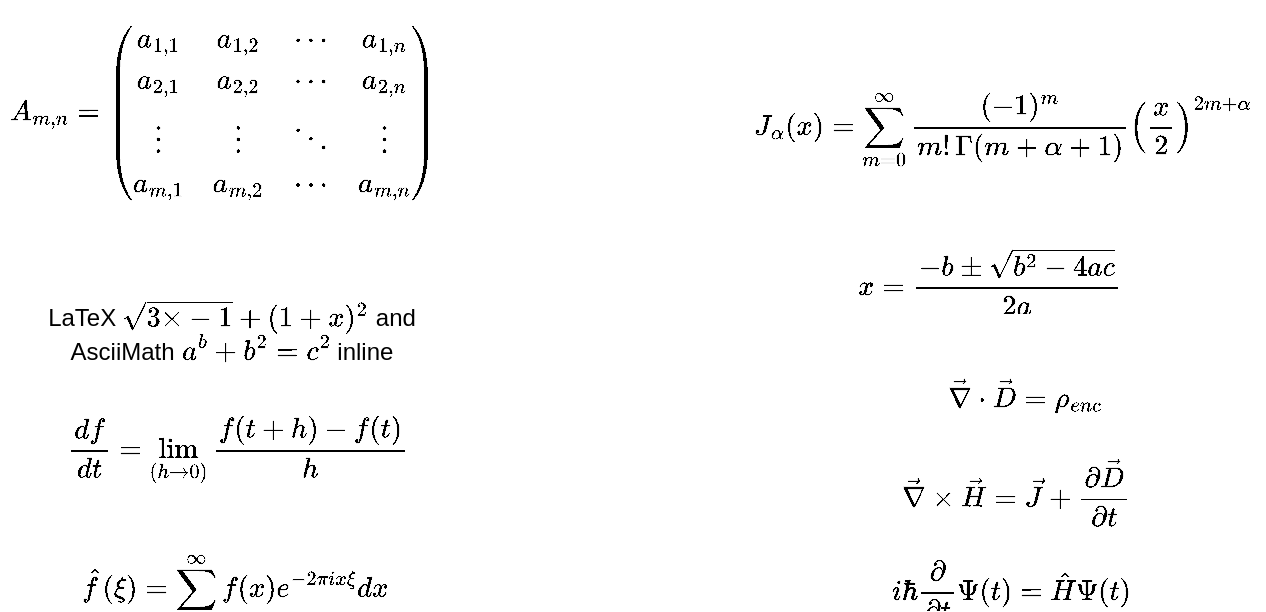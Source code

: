 <mxfile version="24.7.6" pages="2">
  <diagram id="a9znrrOaXq6VeTC_16L9" name="第 1 页">
    <mxGraphModel dx="1026" dy="503" grid="1" gridSize="10" guides="1" tooltips="1" connect="1" arrows="1" fold="0" page="1" pageScale="1" pageWidth="826" pageHeight="1169" background="none" math="1" shadow="0">
      <root>
        <mxCell id="0" />
        <mxCell id="1" parent="0" />
        <mxCell id="2" value="$$A_{m,n} =&#xa; \begin{pmatrix}&#xa;  a_{1,1} &amp; a_{1,2} &amp; \cdots &amp; a_{1,n} \\&#xa;  a_{2,1} &amp; a_{2,2} &amp; \cdots &amp; a_{2,n} \\&#xa;  \vdots  &amp; \vdots  &amp; \ddots &amp; \vdots  \\&#xa;  a_{m,1} &amp; a_{m,2} &amp; \cdots &amp; a_{m,n}&#xa; \end{pmatrix}$$" style="text;html=1;spacing=5;spacingTop=-10;whiteSpace=wrap;overflow=hidden;fillColor=none;strokeColor=none;shadow=0;rounded=0;verticalAlign=middle" parent="1" vertex="1">
          <mxGeometry x="68" y="60" width="232" height="102" as="geometry" />
        </mxCell>
        <mxCell id="5" value="$$J_\alpha(x) = \sum\limits_{m=0}^\infty \frac{(-1)^m}{m! \, \Gamma(m + \alpha + 1)}{\left({\frac{x}{2}}\right)}^{2 m + \alpha}$$" style="text;html=1;spacing=5;spacingTop=-10;whiteSpace=wrap;overflow=hidden;fillColor=none;strokeColor=none;shadow=0;rounded=0;verticalAlign=middle" parent="1" vertex="1">
          <mxGeometry x="440" y="92" width="260" height="64" as="geometry" />
        </mxCell>
        <mxCell id="8" value="`x = (-b +- sqrt(b^2-4ac))/(2a)`" style="text;html=1;spacing=5;spacingTop=-10;whiteSpace=wrap;overflow=hidden;fillColor=none;strokeColor=none;shadow=0;rounded=0;verticalAlign=middle" parent="1" vertex="1">
          <mxGeometry x="491.5" y="170" width="157" height="59" as="geometry" />
        </mxCell>
        <mxCell id="17" value="LaTeX \(\sqrt{3×-1}+(1+x)^2\) and&lt;br&gt;AsciiMath `a^b + b^2 = c^2` inline" style="text;html=1;spacing=5;spacingTop=-10;whiteSpace=wrap;overflow=hidden;fillColor=none;strokeColor=none;shadow=0;rounded=0;verticalAlign=middle;align=center" parent="1" vertex="1">
          <mxGeometry x="81" y="190" width="206" height="72" as="geometry" />
        </mxCell>
        <mxCell id="-Mvl1H0XjgTXXGxz08Iq-67" value="$$ \frac{df}{dt} = \lim _{(h \rightarrow 0)} \frac{f(t+h)-f(t)}{h}$$" style="text;html=1;align=left;verticalAlign=middle;resizable=0;points=[];autosize=1;" parent="1" vertex="1">
          <mxGeometry x="100" y="270" width="340" height="20" as="geometry" />
        </mxCell>
        <mxCell id="-Mvl1H0XjgTXXGxz08Iq-68" value="$$ \hat{f}\left( \xi \right) = \sum\limits_{-\infty}^\infty {f(x)e^{-2\pi i x \xi}&amp;nbsp; dx}&amp;nbsp; $$" style="text;html=1;align=left;verticalAlign=middle;resizable=0;points=[];autosize=1;" parent="1" vertex="1">
          <mxGeometry x="107" y="340" width="420" height="20" as="geometry" />
        </mxCell>
        <mxCell id="-Mvl1H0XjgTXXGxz08Iq-70" value="$$ \vec{\nabla} \cdot \vec{D} = \rho_{enc} $$" style="text;html=1;align=right;verticalAlign=middle;resizable=0;points=[];autosize=1;" parent="1" vertex="1">
          <mxGeometry x="370" y="242" width="250" height="20" as="geometry" />
        </mxCell>
        <mxCell id="-Mvl1H0XjgTXXGxz08Iq-72" value="$$ \vec{\nabla} \times \vec{H} = \vec{J} + \frac{\partial \vec{D}}{\partial t} $$" style="text;html=1;align=right;verticalAlign=middle;resizable=0;points=[];autosize=1;overflow=visible;" parent="1" vertex="1">
          <mxGeometry x="223.5" y="290" width="410" height="20" as="geometry" />
        </mxCell>
        <mxCell id="-Mvl1H0XjgTXXGxz08Iq-73" value="$$ i \hbar \frac{\partial}{\partial t}\Psi(t) = \hat H \Psi(t) $$" style="text;html=1;align=right;verticalAlign=middle;resizable=0;points=[];autosize=1;" parent="1" vertex="1">
          <mxGeometry x="313.5" y="340" width="320" height="20" as="geometry" />
        </mxCell>
      </root>
    </mxGraphModel>
  </diagram>
  <diagram id="tWUH7u38ASInh63Ze9I9" name="第 2 页">
    <mxGraphModel dx="2537" dy="838" grid="1" gridSize="10" guides="1" tooltips="1" connect="1" arrows="1" fold="1" page="1" pageScale="1" pageWidth="827" pageHeight="1169" math="0" shadow="0">
      <root>
        <mxCell id="0" />
        <mxCell id="1" parent="0" />
        <mxCell id="oePb32lYY-VAFVFrQBhf-2" value="" style="strokeWidth=2;html=1;shape=mxgraph.flowchart.start_2;whiteSpace=wrap;" vertex="1" parent="1">
          <mxGeometry x="320" y="10" width="30" height="30" as="geometry" />
        </mxCell>
        <mxCell id="oePb32lYY-VAFVFrQBhf-3" value="DCH-state or MSG4-PUCCH-enabled" style="strokeWidth=2;html=1;shape=mxgraph.flowchart.decision;whiteSpace=wrap;" vertex="1" parent="1">
          <mxGeometry x="210" y="70" width="250" height="80" as="geometry" />
        </mxCell>
        <mxCell id="oePb32lYY-VAFVFrQBhf-4" value="" style="strokeWidth=2;html=1;shape=mxgraph.flowchart.start_2;whiteSpace=wrap;" vertex="1" parent="1">
          <mxGeometry x="320" y="1040" width="30" height="30" as="geometry" />
        </mxCell>
        <mxCell id="oePb32lYY-VAFVFrQBhf-5" style="edgeStyle=orthogonalEdgeStyle;rounded=0;orthogonalLoop=1;jettySize=auto;html=1;exitX=0.5;exitY=1;exitDx=0;exitDy=0;exitPerimeter=0;" edge="1" parent="1" source="oePb32lYY-VAFVFrQBhf-3" target="oePb32lYY-VAFVFrQBhf-7">
          <mxGeometry relative="1" as="geometry">
            <mxPoint x="335" y="210" as="targetPoint" />
          </mxGeometry>
        </mxCell>
        <mxCell id="oePb32lYY-VAFVFrQBhf-6" value="Y" style="edgeLabel;html=1;align=center;verticalAlign=middle;resizable=0;points=[];" vertex="1" connectable="0" parent="oePb32lYY-VAFVFrQBhf-5">
          <mxGeometry x="-0.5" y="-1" relative="1" as="geometry">
            <mxPoint as="offset" />
          </mxGeometry>
        </mxCell>
        <mxCell id="oePb32lYY-VAFVFrQBhf-7" value="enhanced_transmit" style="strokeWidth=2;html=1;shape=mxgraph.flowchart.decision;whiteSpace=wrap;" vertex="1" parent="1">
          <mxGeometry x="245" y="210" width="180" height="50" as="geometry" />
        </mxCell>
        <mxCell id="oePb32lYY-VAFVFrQBhf-8" value="update existing pucch" style="strokeWidth=2;html=1;shape=mxgraph.flowchart.terminator;whiteSpace=wrap;" vertex="1" parent="1">
          <mxGeometry x="510" y="320" width="187.5" height="60" as="geometry" />
        </mxCell>
        <mxCell id="oePb32lYY-VAFVFrQBhf-10" style="edgeStyle=orthogonalEdgeStyle;rounded=0;orthogonalLoop=1;jettySize=auto;html=1;exitX=1;exitY=0.5;exitDx=0;exitDy=0;exitPerimeter=0;entryX=0.5;entryY=0;entryDx=0;entryDy=0;entryPerimeter=0;" edge="1" parent="1" source="oePb32lYY-VAFVFrQBhf-7" target="oePb32lYY-VAFVFrQBhf-8">
          <mxGeometry relative="1" as="geometry" />
        </mxCell>
        <mxCell id="oePb32lYY-VAFVFrQBhf-11" value="Y" style="edgeLabel;html=1;align=center;verticalAlign=middle;resizable=0;points=[];" vertex="1" connectable="0" parent="oePb32lYY-VAFVFrQBhf-10">
          <mxGeometry x="-0.138" y="1" relative="1" as="geometry">
            <mxPoint as="offset" />
          </mxGeometry>
        </mxCell>
        <mxCell id="oePb32lYY-VAFVFrQBhf-12" value="invalid slot" style="strokeWidth=2;html=1;shape=mxgraph.flowchart.decision;whiteSpace=wrap;" vertex="1" parent="1">
          <mxGeometry x="528.75" y="440" width="150" height="60" as="geometry" />
        </mxCell>
        <mxCell id="oePb32lYY-VAFVFrQBhf-13" style="edgeStyle=orthogonalEdgeStyle;rounded=0;orthogonalLoop=1;jettySize=auto;html=1;exitX=0.5;exitY=1;exitDx=0;exitDy=0;exitPerimeter=0;entryX=0.5;entryY=0;entryDx=0;entryDy=0;entryPerimeter=0;" edge="1" parent="1" source="oePb32lYY-VAFVFrQBhf-8" target="oePb32lYY-VAFVFrQBhf-12">
          <mxGeometry relative="1" as="geometry" />
        </mxCell>
        <mxCell id="oePb32lYY-VAFVFrQBhf-19" style="edgeStyle=orthogonalEdgeStyle;rounded=0;orthogonalLoop=1;jettySize=auto;html=1;exitX=0.5;exitY=1;exitDx=0;exitDy=0;exitPerimeter=0;" edge="1" parent="1" source="oePb32lYY-VAFVFrQBhf-15" target="oePb32lYY-VAFVFrQBhf-18">
          <mxGeometry relative="1" as="geometry" />
        </mxCell>
        <mxCell id="oePb32lYY-VAFVFrQBhf-15" value="malloc new pucch" style="strokeWidth=2;html=1;shape=mxgraph.flowchart.terminator;whiteSpace=wrap;" vertex="1" parent="1">
          <mxGeometry x="510" y="565" width="187.5" height="60" as="geometry" />
        </mxCell>
        <mxCell id="oePb32lYY-VAFVFrQBhf-16" style="edgeStyle=orthogonalEdgeStyle;rounded=0;orthogonalLoop=1;jettySize=auto;html=1;exitX=0.5;exitY=1;exitDx=0;exitDy=0;exitPerimeter=0;entryX=0.5;entryY=0;entryDx=0;entryDy=0;entryPerimeter=0;" edge="1" parent="1" source="oePb32lYY-VAFVFrQBhf-12" target="oePb32lYY-VAFVFrQBhf-15">
          <mxGeometry relative="1" as="geometry" />
        </mxCell>
        <mxCell id="oePb32lYY-VAFVFrQBhf-17" value="N" style="edgeLabel;html=1;align=center;verticalAlign=middle;resizable=0;points=[];" vertex="1" connectable="0" parent="oePb32lYY-VAFVFrQBhf-16">
          <mxGeometry x="-0.082" y="-2" relative="1" as="geometry">
            <mxPoint as="offset" />
          </mxGeometry>
        </mxCell>
        <mxCell id="oePb32lYY-VAFVFrQBhf-18" value="choose between new and old pucch" style="strokeWidth=2;html=1;shape=mxgraph.flowchart.terminator;whiteSpace=wrap;" vertex="1" parent="1">
          <mxGeometry x="510" y="690" width="187.5" height="60" as="geometry" />
        </mxCell>
        <mxCell id="oePb32lYY-VAFVFrQBhf-20" value="fpga-config pucch selected" style="strokeWidth=2;html=1;shape=mxgraph.flowchart.terminator;whiteSpace=wrap;" vertex="1" parent="1">
          <mxGeometry x="510" y="810" width="187.5" height="60" as="geometry" />
        </mxCell>
        <mxCell id="oePb32lYY-VAFVFrQBhf-21" style="edgeStyle=orthogonalEdgeStyle;rounded=0;orthogonalLoop=1;jettySize=auto;html=1;exitX=0.5;exitY=1;exitDx=0;exitDy=0;exitPerimeter=0;entryX=0.5;entryY=0;entryDx=0;entryDy=0;entryPerimeter=0;" edge="1" parent="1" source="oePb32lYY-VAFVFrQBhf-18" target="oePb32lYY-VAFVFrQBhf-20">
          <mxGeometry relative="1" as="geometry" />
        </mxCell>
        <mxCell id="oePb32lYY-VAFVFrQBhf-22" value="malloc new pucch" style="strokeWidth=2;html=1;shape=mxgraph.flowchart.terminator;whiteSpace=wrap;" vertex="1" parent="1">
          <mxGeometry x="241.5" y="320" width="187.5" height="60" as="geometry" />
        </mxCell>
        <mxCell id="oePb32lYY-VAFVFrQBhf-23" style="edgeStyle=orthogonalEdgeStyle;rounded=0;orthogonalLoop=1;jettySize=auto;html=1;exitX=0.5;exitY=1;exitDx=0;exitDy=0;exitPerimeter=0;entryX=0.5;entryY=0;entryDx=0;entryDy=0;entryPerimeter=0;" edge="1" parent="1" source="oePb32lYY-VAFVFrQBhf-7" target="oePb32lYY-VAFVFrQBhf-22">
          <mxGeometry relative="1" as="geometry" />
        </mxCell>
        <mxCell id="oePb32lYY-VAFVFrQBhf-46" value="N" style="edgeLabel;html=1;align=center;verticalAlign=middle;resizable=0;points=[];" vertex="1" connectable="0" parent="oePb32lYY-VAFVFrQBhf-23">
          <mxGeometry x="-0.051" y="-3" relative="1" as="geometry">
            <mxPoint y="1" as="offset" />
          </mxGeometry>
        </mxCell>
        <mxCell id="oePb32lYY-VAFVFrQBhf-24" value="got new pucch" style="strokeWidth=2;html=1;shape=mxgraph.flowchart.decision;whiteSpace=wrap;" vertex="1" parent="1">
          <mxGeometry x="261" y="440" width="150" height="60" as="geometry" />
        </mxCell>
        <mxCell id="oePb32lYY-VAFVFrQBhf-25" style="edgeStyle=orthogonalEdgeStyle;rounded=0;orthogonalLoop=1;jettySize=auto;html=1;exitX=0.5;exitY=1;exitDx=0;exitDy=0;exitPerimeter=0;entryX=0.5;entryY=0;entryDx=0;entryDy=0;entryPerimeter=0;" edge="1" parent="1" source="oePb32lYY-VAFVFrQBhf-22" target="oePb32lYY-VAFVFrQBhf-24">
          <mxGeometry relative="1" as="geometry" />
        </mxCell>
        <mxCell id="oePb32lYY-VAFVFrQBhf-26" value="check overlapped with pusch" style="strokeWidth=2;html=1;shape=mxgraph.flowchart.terminator;whiteSpace=wrap;" vertex="1" parent="1">
          <mxGeometry x="243" y="565" width="187.5" height="60" as="geometry" />
        </mxCell>
        <mxCell id="oePb32lYY-VAFVFrQBhf-27" style="edgeStyle=orthogonalEdgeStyle;rounded=0;orthogonalLoop=1;jettySize=auto;html=1;exitX=0.5;exitY=1;exitDx=0;exitDy=0;exitPerimeter=0;entryX=0.5;entryY=0;entryDx=0;entryDy=0;entryPerimeter=0;" edge="1" parent="1" source="oePb32lYY-VAFVFrQBhf-24" target="oePb32lYY-VAFVFrQBhf-26">
          <mxGeometry relative="1" as="geometry" />
        </mxCell>
        <mxCell id="oePb32lYY-VAFVFrQBhf-28" value="Y" style="edgeLabel;html=1;align=center;verticalAlign=middle;resizable=0;points=[];" vertex="1" connectable="0" parent="oePb32lYY-VAFVFrQBhf-27">
          <mxGeometry x="-0.271" y="2" relative="1" as="geometry">
            <mxPoint as="offset" />
          </mxGeometry>
        </mxCell>
        <mxCell id="oePb32lYY-VAFVFrQBhf-29" value="overlapped" style="strokeWidth=2;html=1;shape=mxgraph.flowchart.decision;whiteSpace=wrap;" vertex="1" parent="1">
          <mxGeometry x="262" y="682" width="150" height="60" as="geometry" />
        </mxCell>
        <mxCell id="oePb32lYY-VAFVFrQBhf-30" style="edgeStyle=orthogonalEdgeStyle;rounded=0;orthogonalLoop=1;jettySize=auto;html=1;exitX=0.5;exitY=1;exitDx=0;exitDy=0;exitPerimeter=0;entryX=0.5;entryY=0;entryDx=0;entryDy=0;entryPerimeter=0;" edge="1" parent="1" source="oePb32lYY-VAFVFrQBhf-26" target="oePb32lYY-VAFVFrQBhf-29">
          <mxGeometry relative="1" as="geometry" />
        </mxCell>
        <mxCell id="oePb32lYY-VAFVFrQBhf-38" style="edgeStyle=orthogonalEdgeStyle;rounded=0;orthogonalLoop=1;jettySize=auto;html=1;exitX=0.5;exitY=1;exitDx=0;exitDy=0;exitPerimeter=0;" edge="1" parent="1" source="oePb32lYY-VAFVFrQBhf-31">
          <mxGeometry relative="1" as="geometry">
            <mxPoint x="337" y="1040" as="targetPoint" />
          </mxGeometry>
        </mxCell>
        <mxCell id="oePb32lYY-VAFVFrQBhf-31" value="fpga-config pucch with uci-on-pusch mode" style="strokeWidth=2;html=1;shape=mxgraph.flowchart.terminator;whiteSpace=wrap;" vertex="1" parent="1">
          <mxGeometry x="243.25" y="803" width="187.5" height="60" as="geometry" />
        </mxCell>
        <mxCell id="oePb32lYY-VAFVFrQBhf-32" style="edgeStyle=orthogonalEdgeStyle;rounded=0;orthogonalLoop=1;jettySize=auto;html=1;exitX=0.5;exitY=1;exitDx=0;exitDy=0;exitPerimeter=0;entryX=0.5;entryY=0;entryDx=0;entryDy=0;entryPerimeter=0;" edge="1" parent="1" source="oePb32lYY-VAFVFrQBhf-29" target="oePb32lYY-VAFVFrQBhf-31">
          <mxGeometry relative="1" as="geometry" />
        </mxCell>
        <mxCell id="oePb32lYY-VAFVFrQBhf-34" value="Y" style="edgeLabel;html=1;align=center;verticalAlign=middle;resizable=0;points=[];" vertex="1" connectable="0" parent="oePb32lYY-VAFVFrQBhf-32">
          <mxGeometry x="-0.049" relative="1" as="geometry">
            <mxPoint as="offset" />
          </mxGeometry>
        </mxCell>
        <mxCell id="oePb32lYY-VAFVFrQBhf-33" value="fpga-config pucch" style="strokeWidth=2;html=1;shape=mxgraph.flowchart.terminator;whiteSpace=wrap;" vertex="1" parent="1">
          <mxGeometry x="30" y="803" width="187.5" height="60" as="geometry" />
        </mxCell>
        <mxCell id="oePb32lYY-VAFVFrQBhf-35" style="edgeStyle=orthogonalEdgeStyle;rounded=0;orthogonalLoop=1;jettySize=auto;html=1;exitX=0;exitY=0.5;exitDx=0;exitDy=0;exitPerimeter=0;entryX=0.5;entryY=0;entryDx=0;entryDy=0;entryPerimeter=0;" edge="1" parent="1" source="oePb32lYY-VAFVFrQBhf-29" target="oePb32lYY-VAFVFrQBhf-33">
          <mxGeometry relative="1" as="geometry" />
        </mxCell>
        <mxCell id="oePb32lYY-VAFVFrQBhf-36" value="N" style="edgeLabel;html=1;align=center;verticalAlign=middle;resizable=0;points=[];" vertex="1" connectable="0" parent="oePb32lYY-VAFVFrQBhf-35">
          <mxGeometry x="-0.535" y="-4" relative="1" as="geometry">
            <mxPoint as="offset" />
          </mxGeometry>
        </mxCell>
        <mxCell id="oePb32lYY-VAFVFrQBhf-37" style="edgeStyle=orthogonalEdgeStyle;rounded=0;orthogonalLoop=1;jettySize=auto;html=1;exitX=0.5;exitY=1;exitDx=0;exitDy=0;exitPerimeter=0;entryX=0.5;entryY=0;entryDx=0;entryDy=0;entryPerimeter=0;" edge="1" parent="1" source="oePb32lYY-VAFVFrQBhf-33" target="oePb32lYY-VAFVFrQBhf-4">
          <mxGeometry relative="1" as="geometry">
            <mxPoint x="340" y="1040" as="targetPoint" />
          </mxGeometry>
        </mxCell>
        <mxCell id="oePb32lYY-VAFVFrQBhf-39" style="edgeStyle=orthogonalEdgeStyle;rounded=0;orthogonalLoop=1;jettySize=auto;html=1;exitX=0.5;exitY=1;exitDx=0;exitDy=0;exitPerimeter=0;entryX=0.5;entryY=0;entryDx=0;entryDy=0;entryPerimeter=0;" edge="1" parent="1" source="oePb32lYY-VAFVFrQBhf-20" target="oePb32lYY-VAFVFrQBhf-4">
          <mxGeometry relative="1" as="geometry" />
        </mxCell>
        <mxCell id="oePb32lYY-VAFVFrQBhf-40" style="edgeStyle=orthogonalEdgeStyle;rounded=0;orthogonalLoop=1;jettySize=auto;html=1;exitX=0;exitY=0.5;exitDx=0;exitDy=0;exitPerimeter=0;entryX=0.5;entryY=0;entryDx=0;entryDy=0;entryPerimeter=0;" edge="1" parent="1" source="oePb32lYY-VAFVFrQBhf-24" target="oePb32lYY-VAFVFrQBhf-4">
          <mxGeometry relative="1" as="geometry">
            <Array as="points">
              <mxPoint y="470" />
              <mxPoint y="980" />
              <mxPoint x="335" y="980" />
            </Array>
          </mxGeometry>
        </mxCell>
        <mxCell id="oePb32lYY-VAFVFrQBhf-41" value="N" style="edgeLabel;html=1;align=center;verticalAlign=middle;resizable=0;points=[];" vertex="1" connectable="0" parent="oePb32lYY-VAFVFrQBhf-40">
          <mxGeometry x="-0.87" relative="1" as="geometry">
            <mxPoint as="offset" />
          </mxGeometry>
        </mxCell>
        <mxCell id="oePb32lYY-VAFVFrQBhf-42" style="edgeStyle=orthogonalEdgeStyle;rounded=0;orthogonalLoop=1;jettySize=auto;html=1;exitX=1;exitY=0.5;exitDx=0;exitDy=0;exitPerimeter=0;entryX=0.5;entryY=0;entryDx=0;entryDy=0;entryPerimeter=0;" edge="1" parent="1" source="oePb32lYY-VAFVFrQBhf-12" target="oePb32lYY-VAFVFrQBhf-4">
          <mxGeometry relative="1" as="geometry">
            <Array as="points">
              <mxPoint x="760" y="470" />
              <mxPoint x="760" y="980" />
              <mxPoint x="335" y="980" />
            </Array>
          </mxGeometry>
        </mxCell>
        <mxCell id="oePb32lYY-VAFVFrQBhf-43" value="Y" style="edgeLabel;html=1;align=center;verticalAlign=middle;resizable=0;points=[];" vertex="1" connectable="0" parent="oePb32lYY-VAFVFrQBhf-42">
          <mxGeometry x="-0.911" y="3" relative="1" as="geometry">
            <mxPoint x="1" as="offset" />
          </mxGeometry>
        </mxCell>
        <mxCell id="oePb32lYY-VAFVFrQBhf-44" style="edgeStyle=orthogonalEdgeStyle;rounded=0;orthogonalLoop=1;jettySize=auto;html=1;exitX=0.5;exitY=1;exitDx=0;exitDy=0;exitPerimeter=0;entryX=0.5;entryY=0;entryDx=0;entryDy=0;entryPerimeter=0;" edge="1" parent="1" source="oePb32lYY-VAFVFrQBhf-2" target="oePb32lYY-VAFVFrQBhf-3">
          <mxGeometry relative="1" as="geometry" />
        </mxCell>
        <mxCell id="oePb32lYY-VAFVFrQBhf-45" value="&lt;b&gt;MSG4-PUCCH 不是 enhanced transmit&lt;/b&gt;" style="text;html=1;align=center;verticalAlign=middle;resizable=0;points=[];autosize=1;strokeColor=none;fillColor=none;" vertex="1" parent="1">
          <mxGeometry x="25" y="190" width="240" height="30" as="geometry" />
        </mxCell>
        <mxCell id="oePb32lYY-VAFVFrQBhf-47" value="&lt;b&gt;per slot tick&lt;/b&gt;" style="text;html=1;align=center;verticalAlign=middle;resizable=0;points=[];autosize=1;strokeColor=none;fillColor=none;" vertex="1" parent="1">
          <mxGeometry x="345" y="38" width="90" height="30" as="geometry" />
        </mxCell>
      </root>
    </mxGraphModel>
  </diagram>
</mxfile>
